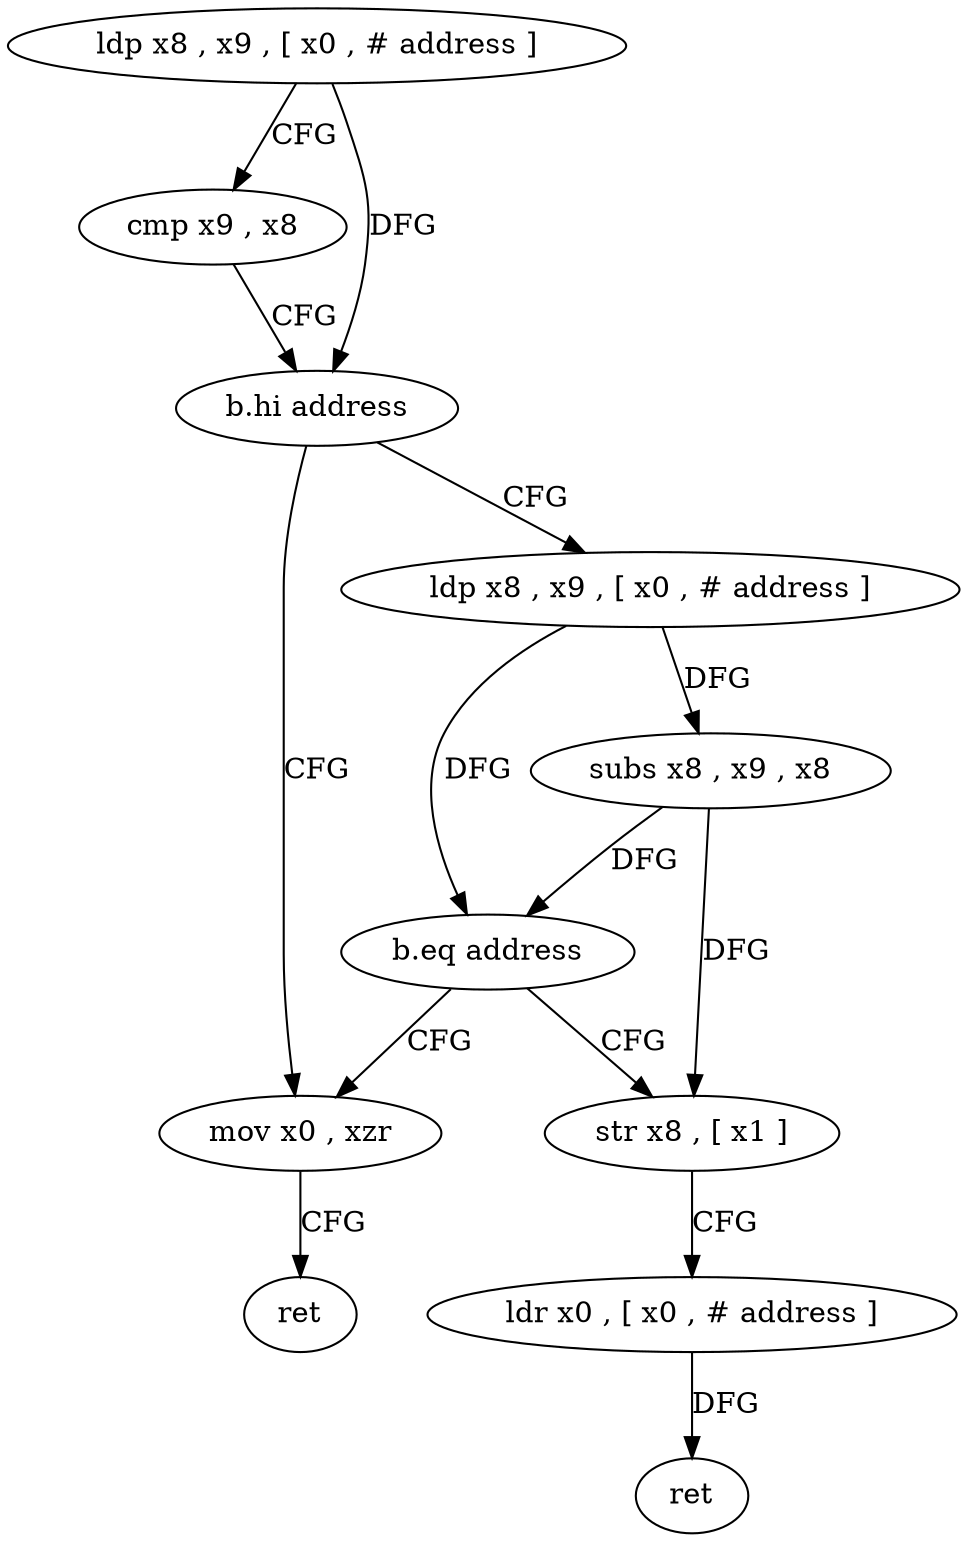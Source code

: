 digraph "func" {
"4219492" [label = "ldp x8 , x9 , [ x0 , # address ]" ]
"4219496" [label = "cmp x9 , x8" ]
"4219500" [label = "b.hi address" ]
"4219528" [label = "mov x0 , xzr" ]
"4219504" [label = "ldp x8 , x9 , [ x0 , # address ]" ]
"4219532" [label = "ret" ]
"4219508" [label = "subs x8 , x9 , x8" ]
"4219512" [label = "b.eq address" ]
"4219516" [label = "str x8 , [ x1 ]" ]
"4219520" [label = "ldr x0 , [ x0 , # address ]" ]
"4219524" [label = "ret" ]
"4219492" -> "4219496" [ label = "CFG" ]
"4219492" -> "4219500" [ label = "DFG" ]
"4219496" -> "4219500" [ label = "CFG" ]
"4219500" -> "4219528" [ label = "CFG" ]
"4219500" -> "4219504" [ label = "CFG" ]
"4219528" -> "4219532" [ label = "CFG" ]
"4219504" -> "4219508" [ label = "DFG" ]
"4219504" -> "4219512" [ label = "DFG" ]
"4219508" -> "4219512" [ label = "DFG" ]
"4219508" -> "4219516" [ label = "DFG" ]
"4219512" -> "4219528" [ label = "CFG" ]
"4219512" -> "4219516" [ label = "CFG" ]
"4219516" -> "4219520" [ label = "CFG" ]
"4219520" -> "4219524" [ label = "DFG" ]
}
